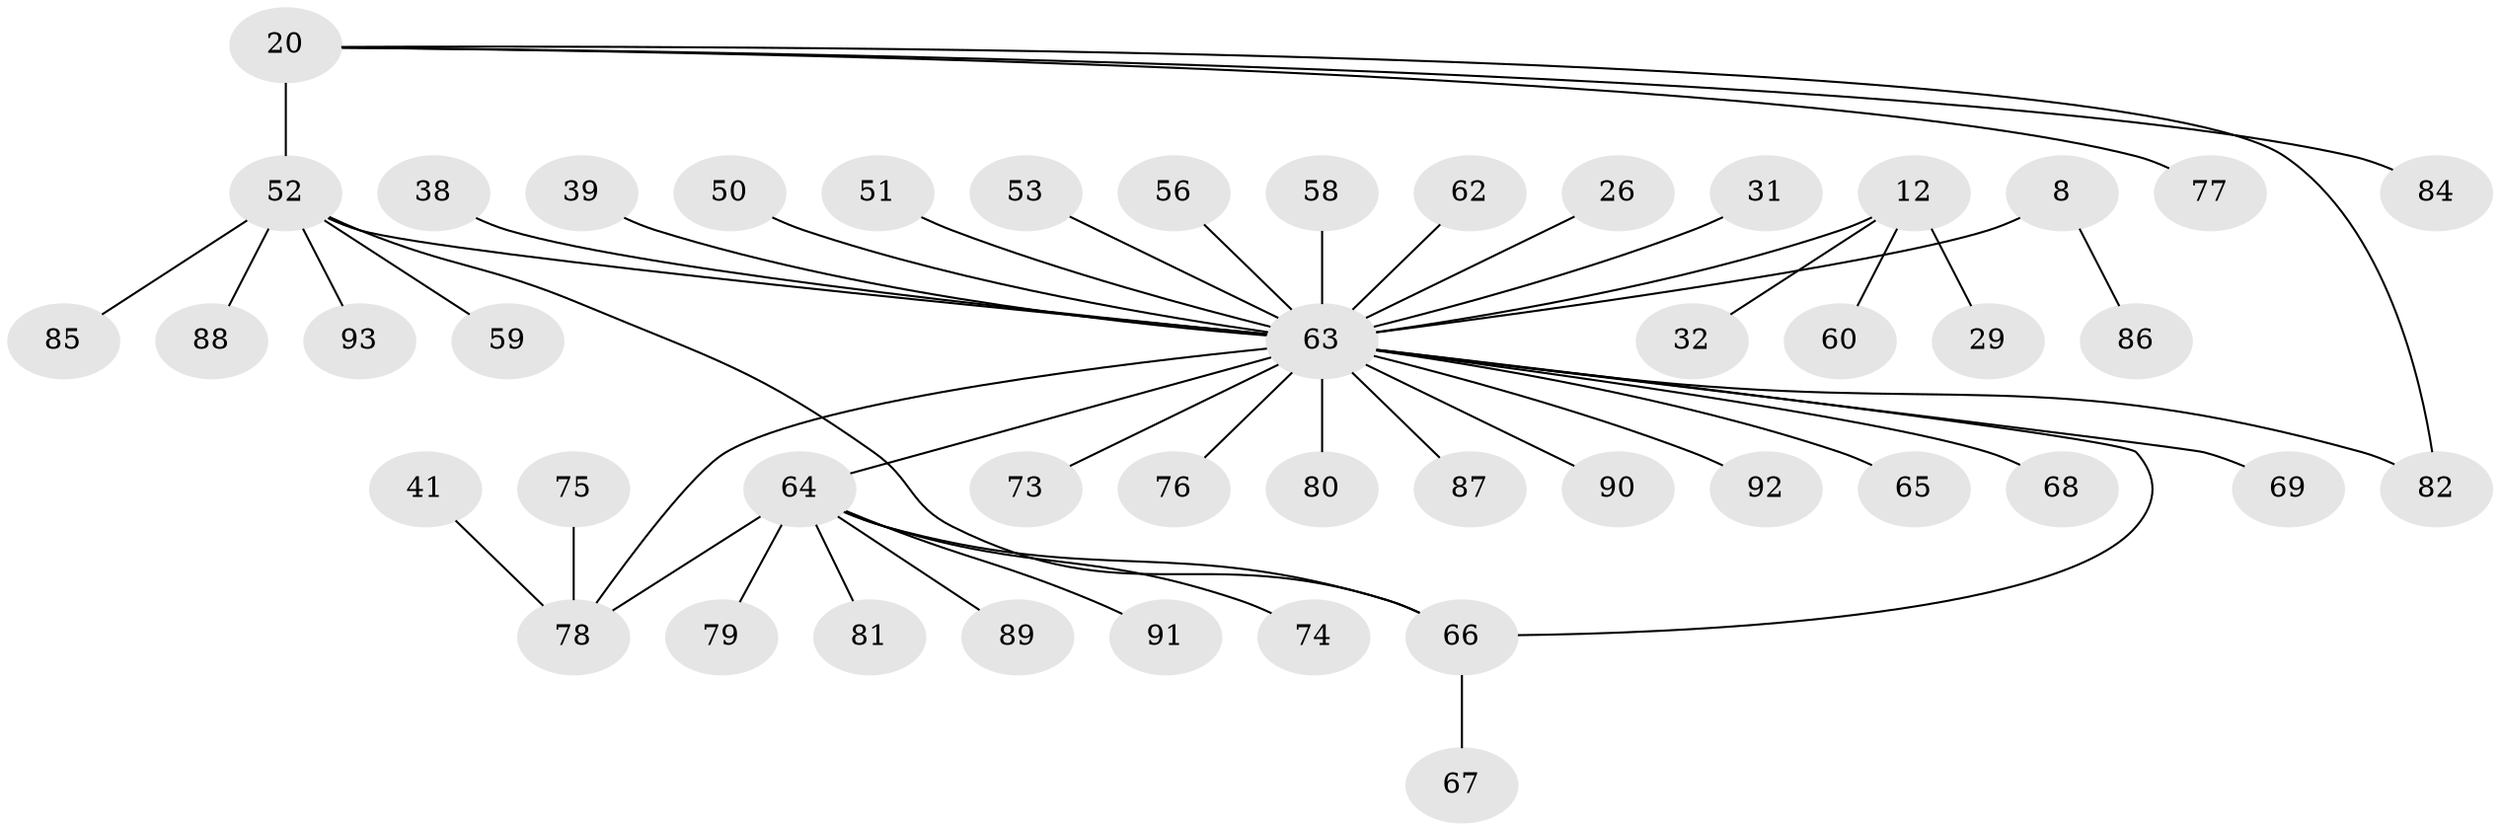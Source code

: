 // original degree distribution, {6: 0.03225806451612903, 11: 0.021505376344086023, 10: 0.021505376344086023, 8: 0.043010752688172046, 3: 0.053763440860215055, 4: 0.043010752688172046, 7: 0.021505376344086023, 5: 0.03225806451612903, 9: 0.010752688172043012, 2: 0.1935483870967742, 1: 0.5268817204301075}
// Generated by graph-tools (version 1.1) at 2025/55/03/09/25 04:55:29]
// undirected, 46 vertices, 49 edges
graph export_dot {
graph [start="1"]
  node [color=gray90,style=filled];
  8 [super="+7"];
  12 [super="+11"];
  20 [super="+19"];
  26;
  29;
  31;
  32;
  38;
  39;
  41;
  50;
  51;
  52 [super="+34"];
  53;
  56;
  58;
  59;
  60 [super="+46"];
  62;
  63 [super="+61+4+23"];
  64 [super="+33+16+40+44"];
  65;
  66 [super="+15+37+45+55"];
  67 [super="+48"];
  68;
  69;
  73;
  74;
  75;
  76;
  77 [super="+70"];
  78 [super="+3"];
  79;
  80 [super="+24+35+30+71"];
  81 [super="+57"];
  82 [super="+36"];
  84 [super="+83"];
  85;
  86;
  87 [super="+49"];
  88;
  89;
  90;
  91;
  92 [super="+43"];
  93;
  8 -- 86;
  8 -- 63 [weight=4];
  12 -- 32;
  12 -- 29;
  12 -- 63 [weight=6];
  12 -- 60;
  20 -- 82;
  20 -- 77;
  20 -- 84;
  20 -- 52 [weight=4];
  26 -- 63;
  31 -- 63;
  38 -- 63;
  39 -- 63 [weight=2];
  41 -- 78;
  50 -- 63;
  51 -- 63;
  52 -- 66;
  52 -- 85;
  52 -- 88;
  52 -- 59;
  52 -- 93;
  52 -- 63 [weight=3];
  53 -- 63 [weight=2];
  56 -- 63;
  58 -- 63;
  62 -- 63;
  63 -- 65;
  63 -- 68;
  63 -- 69;
  63 -- 73;
  63 -- 92 [weight=2];
  63 -- 82;
  63 -- 64 [weight=3];
  63 -- 66;
  63 -- 76;
  63 -- 78 [weight=6];
  63 -- 80;
  63 -- 87;
  63 -- 90;
  64 -- 74;
  64 -- 79;
  64 -- 81;
  64 -- 89;
  64 -- 91;
  64 -- 78 [weight=2];
  64 -- 66 [weight=4];
  66 -- 67;
  75 -- 78;
}
